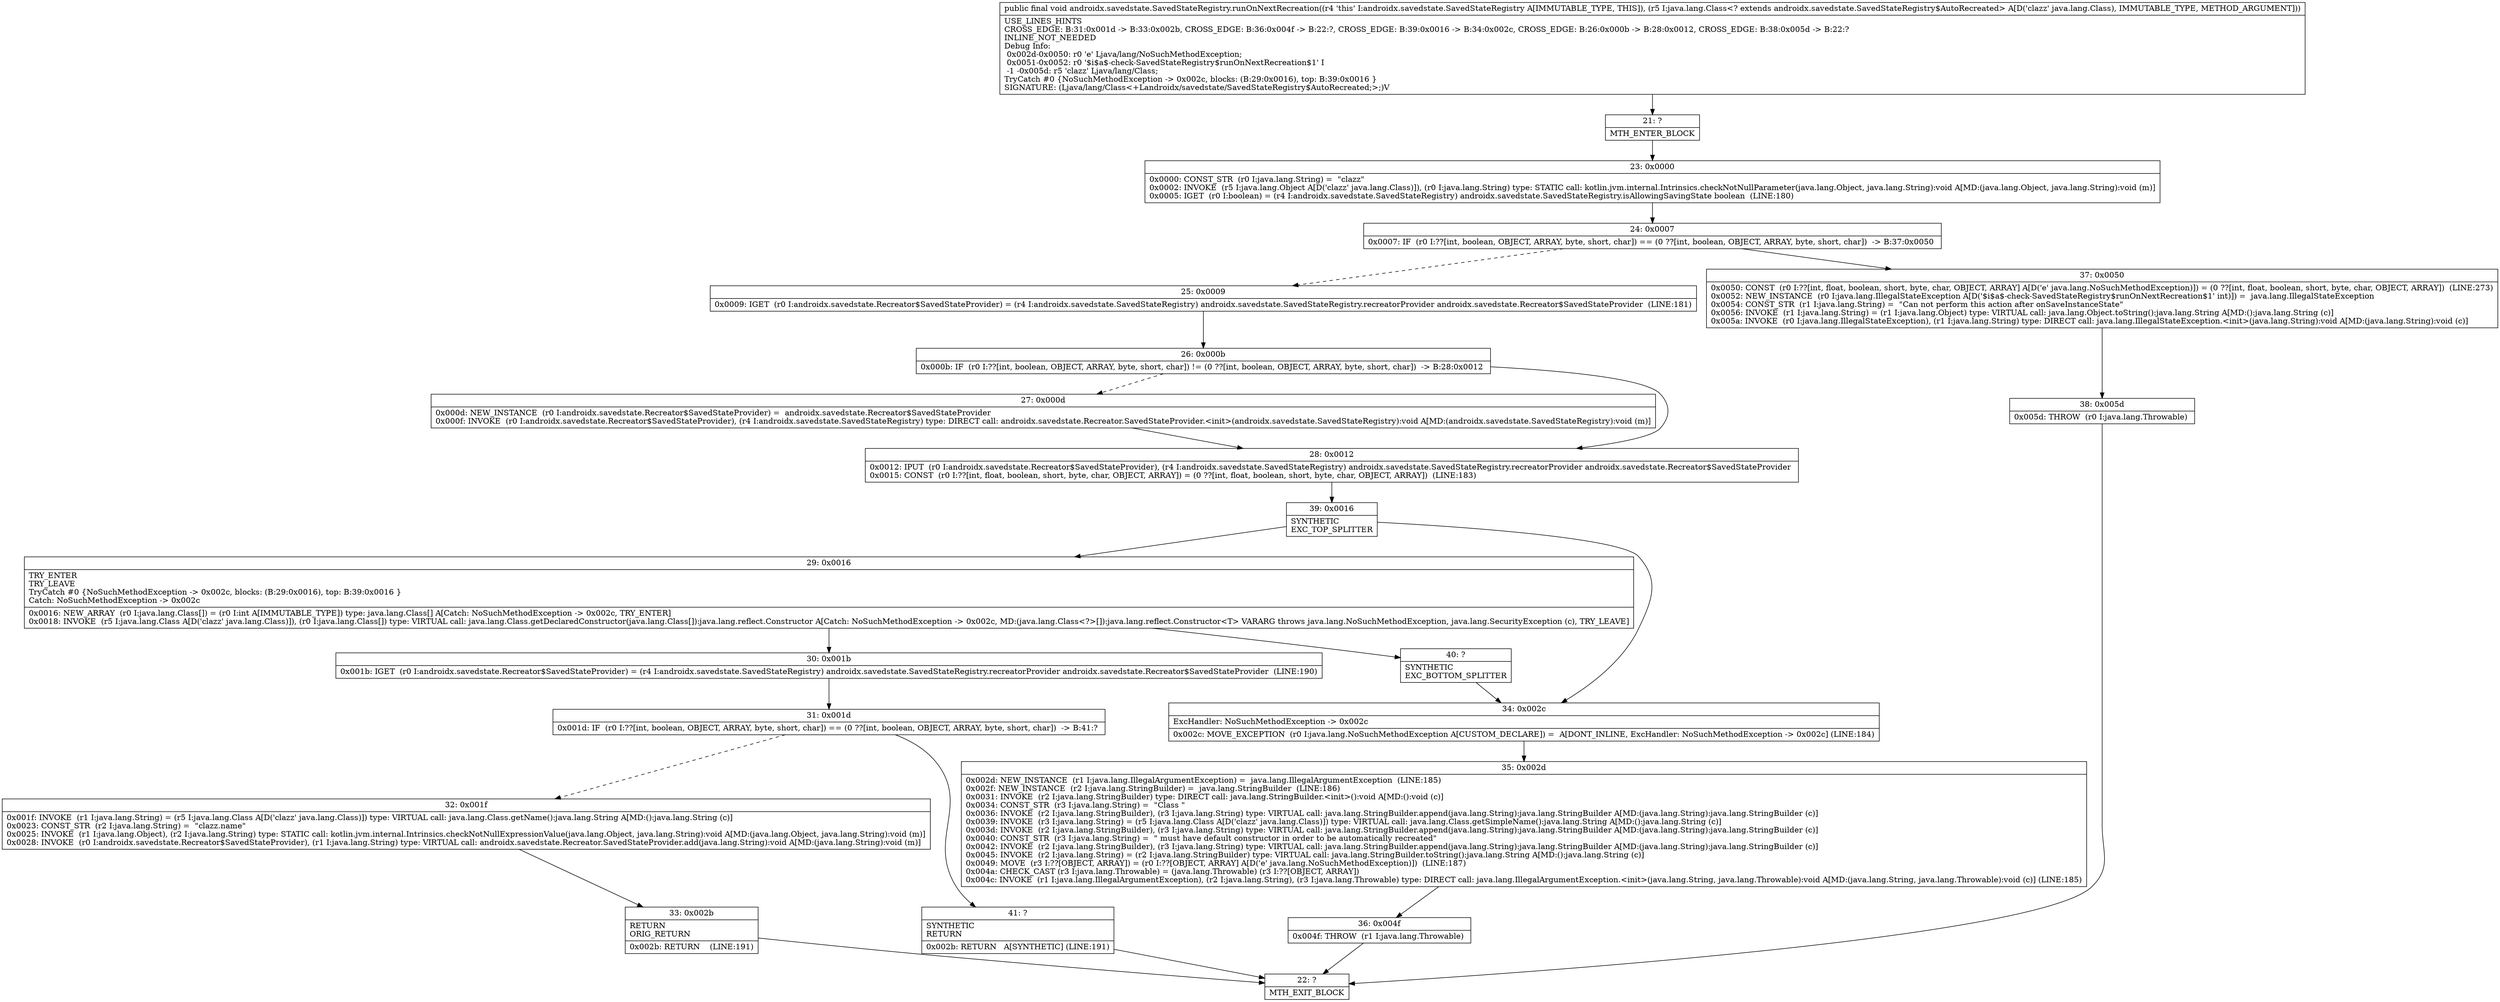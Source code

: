 digraph "CFG forandroidx.savedstate.SavedStateRegistry.runOnNextRecreation(Ljava\/lang\/Class;)V" {
Node_21 [shape=record,label="{21\:\ ?|MTH_ENTER_BLOCK\l}"];
Node_23 [shape=record,label="{23\:\ 0x0000|0x0000: CONST_STR  (r0 I:java.lang.String) =  \"clazz\" \l0x0002: INVOKE  (r5 I:java.lang.Object A[D('clazz' java.lang.Class)]), (r0 I:java.lang.String) type: STATIC call: kotlin.jvm.internal.Intrinsics.checkNotNullParameter(java.lang.Object, java.lang.String):void A[MD:(java.lang.Object, java.lang.String):void (m)]\l0x0005: IGET  (r0 I:boolean) = (r4 I:androidx.savedstate.SavedStateRegistry) androidx.savedstate.SavedStateRegistry.isAllowingSavingState boolean  (LINE:180)\l}"];
Node_24 [shape=record,label="{24\:\ 0x0007|0x0007: IF  (r0 I:??[int, boolean, OBJECT, ARRAY, byte, short, char]) == (0 ??[int, boolean, OBJECT, ARRAY, byte, short, char])  \-\> B:37:0x0050 \l}"];
Node_25 [shape=record,label="{25\:\ 0x0009|0x0009: IGET  (r0 I:androidx.savedstate.Recreator$SavedStateProvider) = (r4 I:androidx.savedstate.SavedStateRegistry) androidx.savedstate.SavedStateRegistry.recreatorProvider androidx.savedstate.Recreator$SavedStateProvider  (LINE:181)\l}"];
Node_26 [shape=record,label="{26\:\ 0x000b|0x000b: IF  (r0 I:??[int, boolean, OBJECT, ARRAY, byte, short, char]) != (0 ??[int, boolean, OBJECT, ARRAY, byte, short, char])  \-\> B:28:0x0012 \l}"];
Node_27 [shape=record,label="{27\:\ 0x000d|0x000d: NEW_INSTANCE  (r0 I:androidx.savedstate.Recreator$SavedStateProvider) =  androidx.savedstate.Recreator$SavedStateProvider \l0x000f: INVOKE  (r0 I:androidx.savedstate.Recreator$SavedStateProvider), (r4 I:androidx.savedstate.SavedStateRegistry) type: DIRECT call: androidx.savedstate.Recreator.SavedStateProvider.\<init\>(androidx.savedstate.SavedStateRegistry):void A[MD:(androidx.savedstate.SavedStateRegistry):void (m)]\l}"];
Node_28 [shape=record,label="{28\:\ 0x0012|0x0012: IPUT  (r0 I:androidx.savedstate.Recreator$SavedStateProvider), (r4 I:androidx.savedstate.SavedStateRegistry) androidx.savedstate.SavedStateRegistry.recreatorProvider androidx.savedstate.Recreator$SavedStateProvider \l0x0015: CONST  (r0 I:??[int, float, boolean, short, byte, char, OBJECT, ARRAY]) = (0 ??[int, float, boolean, short, byte, char, OBJECT, ARRAY])  (LINE:183)\l}"];
Node_39 [shape=record,label="{39\:\ 0x0016|SYNTHETIC\lEXC_TOP_SPLITTER\l}"];
Node_29 [shape=record,label="{29\:\ 0x0016|TRY_ENTER\lTRY_LEAVE\lTryCatch #0 \{NoSuchMethodException \-\> 0x002c, blocks: (B:29:0x0016), top: B:39:0x0016 \}\lCatch: NoSuchMethodException \-\> 0x002c\l|0x0016: NEW_ARRAY  (r0 I:java.lang.Class[]) = (r0 I:int A[IMMUTABLE_TYPE]) type: java.lang.Class[] A[Catch: NoSuchMethodException \-\> 0x002c, TRY_ENTER]\l0x0018: INVOKE  (r5 I:java.lang.Class A[D('clazz' java.lang.Class)]), (r0 I:java.lang.Class[]) type: VIRTUAL call: java.lang.Class.getDeclaredConstructor(java.lang.Class[]):java.lang.reflect.Constructor A[Catch: NoSuchMethodException \-\> 0x002c, MD:(java.lang.Class\<?\>[]):java.lang.reflect.Constructor\<T\> VARARG throws java.lang.NoSuchMethodException, java.lang.SecurityException (c), TRY_LEAVE]\l}"];
Node_30 [shape=record,label="{30\:\ 0x001b|0x001b: IGET  (r0 I:androidx.savedstate.Recreator$SavedStateProvider) = (r4 I:androidx.savedstate.SavedStateRegistry) androidx.savedstate.SavedStateRegistry.recreatorProvider androidx.savedstate.Recreator$SavedStateProvider  (LINE:190)\l}"];
Node_31 [shape=record,label="{31\:\ 0x001d|0x001d: IF  (r0 I:??[int, boolean, OBJECT, ARRAY, byte, short, char]) == (0 ??[int, boolean, OBJECT, ARRAY, byte, short, char])  \-\> B:41:? \l}"];
Node_32 [shape=record,label="{32\:\ 0x001f|0x001f: INVOKE  (r1 I:java.lang.String) = (r5 I:java.lang.Class A[D('clazz' java.lang.Class)]) type: VIRTUAL call: java.lang.Class.getName():java.lang.String A[MD:():java.lang.String (c)]\l0x0023: CONST_STR  (r2 I:java.lang.String) =  \"clazz.name\" \l0x0025: INVOKE  (r1 I:java.lang.Object), (r2 I:java.lang.String) type: STATIC call: kotlin.jvm.internal.Intrinsics.checkNotNullExpressionValue(java.lang.Object, java.lang.String):void A[MD:(java.lang.Object, java.lang.String):void (m)]\l0x0028: INVOKE  (r0 I:androidx.savedstate.Recreator$SavedStateProvider), (r1 I:java.lang.String) type: VIRTUAL call: androidx.savedstate.Recreator.SavedStateProvider.add(java.lang.String):void A[MD:(java.lang.String):void (m)]\l}"];
Node_33 [shape=record,label="{33\:\ 0x002b|RETURN\lORIG_RETURN\l|0x002b: RETURN    (LINE:191)\l}"];
Node_22 [shape=record,label="{22\:\ ?|MTH_EXIT_BLOCK\l}"];
Node_41 [shape=record,label="{41\:\ ?|SYNTHETIC\lRETURN\l|0x002b: RETURN   A[SYNTHETIC] (LINE:191)\l}"];
Node_40 [shape=record,label="{40\:\ ?|SYNTHETIC\lEXC_BOTTOM_SPLITTER\l}"];
Node_34 [shape=record,label="{34\:\ 0x002c|ExcHandler: NoSuchMethodException \-\> 0x002c\l|0x002c: MOVE_EXCEPTION  (r0 I:java.lang.NoSuchMethodException A[CUSTOM_DECLARE]) =  A[DONT_INLINE, ExcHandler: NoSuchMethodException \-\> 0x002c] (LINE:184)\l}"];
Node_35 [shape=record,label="{35\:\ 0x002d|0x002d: NEW_INSTANCE  (r1 I:java.lang.IllegalArgumentException) =  java.lang.IllegalArgumentException  (LINE:185)\l0x002f: NEW_INSTANCE  (r2 I:java.lang.StringBuilder) =  java.lang.StringBuilder  (LINE:186)\l0x0031: INVOKE  (r2 I:java.lang.StringBuilder) type: DIRECT call: java.lang.StringBuilder.\<init\>():void A[MD:():void (c)]\l0x0034: CONST_STR  (r3 I:java.lang.String) =  \"Class \" \l0x0036: INVOKE  (r2 I:java.lang.StringBuilder), (r3 I:java.lang.String) type: VIRTUAL call: java.lang.StringBuilder.append(java.lang.String):java.lang.StringBuilder A[MD:(java.lang.String):java.lang.StringBuilder (c)]\l0x0039: INVOKE  (r3 I:java.lang.String) = (r5 I:java.lang.Class A[D('clazz' java.lang.Class)]) type: VIRTUAL call: java.lang.Class.getSimpleName():java.lang.String A[MD:():java.lang.String (c)]\l0x003d: INVOKE  (r2 I:java.lang.StringBuilder), (r3 I:java.lang.String) type: VIRTUAL call: java.lang.StringBuilder.append(java.lang.String):java.lang.StringBuilder A[MD:(java.lang.String):java.lang.StringBuilder (c)]\l0x0040: CONST_STR  (r3 I:java.lang.String) =  \" must have default constructor in order to be automatically recreated\" \l0x0042: INVOKE  (r2 I:java.lang.StringBuilder), (r3 I:java.lang.String) type: VIRTUAL call: java.lang.StringBuilder.append(java.lang.String):java.lang.StringBuilder A[MD:(java.lang.String):java.lang.StringBuilder (c)]\l0x0045: INVOKE  (r2 I:java.lang.String) = (r2 I:java.lang.StringBuilder) type: VIRTUAL call: java.lang.StringBuilder.toString():java.lang.String A[MD:():java.lang.String (c)]\l0x0049: MOVE  (r3 I:??[OBJECT, ARRAY]) = (r0 I:??[OBJECT, ARRAY] A[D('e' java.lang.NoSuchMethodException)])  (LINE:187)\l0x004a: CHECK_CAST (r3 I:java.lang.Throwable) = (java.lang.Throwable) (r3 I:??[OBJECT, ARRAY]) \l0x004c: INVOKE  (r1 I:java.lang.IllegalArgumentException), (r2 I:java.lang.String), (r3 I:java.lang.Throwable) type: DIRECT call: java.lang.IllegalArgumentException.\<init\>(java.lang.String, java.lang.Throwable):void A[MD:(java.lang.String, java.lang.Throwable):void (c)] (LINE:185)\l}"];
Node_36 [shape=record,label="{36\:\ 0x004f|0x004f: THROW  (r1 I:java.lang.Throwable) \l}"];
Node_37 [shape=record,label="{37\:\ 0x0050|0x0050: CONST  (r0 I:??[int, float, boolean, short, byte, char, OBJECT, ARRAY] A[D('e' java.lang.NoSuchMethodException)]) = (0 ??[int, float, boolean, short, byte, char, OBJECT, ARRAY])  (LINE:273)\l0x0052: NEW_INSTANCE  (r0 I:java.lang.IllegalStateException A[D('$i$a$\-check\-SavedStateRegistry$runOnNextRecreation$1' int)]) =  java.lang.IllegalStateException \l0x0054: CONST_STR  (r1 I:java.lang.String) =  \"Can not perform this action after onSaveInstanceState\" \l0x0056: INVOKE  (r1 I:java.lang.String) = (r1 I:java.lang.Object) type: VIRTUAL call: java.lang.Object.toString():java.lang.String A[MD:():java.lang.String (c)]\l0x005a: INVOKE  (r0 I:java.lang.IllegalStateException), (r1 I:java.lang.String) type: DIRECT call: java.lang.IllegalStateException.\<init\>(java.lang.String):void A[MD:(java.lang.String):void (c)]\l}"];
Node_38 [shape=record,label="{38\:\ 0x005d|0x005d: THROW  (r0 I:java.lang.Throwable) \l}"];
MethodNode[shape=record,label="{public final void androidx.savedstate.SavedStateRegistry.runOnNextRecreation((r4 'this' I:androidx.savedstate.SavedStateRegistry A[IMMUTABLE_TYPE, THIS]), (r5 I:java.lang.Class\<? extends androidx.savedstate.SavedStateRegistry$AutoRecreated\> A[D('clazz' java.lang.Class), IMMUTABLE_TYPE, METHOD_ARGUMENT]))  | USE_LINES_HINTS\lCROSS_EDGE: B:31:0x001d \-\> B:33:0x002b, CROSS_EDGE: B:36:0x004f \-\> B:22:?, CROSS_EDGE: B:39:0x0016 \-\> B:34:0x002c, CROSS_EDGE: B:26:0x000b \-\> B:28:0x0012, CROSS_EDGE: B:38:0x005d \-\> B:22:?\lINLINE_NOT_NEEDED\lDebug Info:\l  0x002d\-0x0050: r0 'e' Ljava\/lang\/NoSuchMethodException;\l  0x0051\-0x0052: r0 '$i$a$\-check\-SavedStateRegistry$runOnNextRecreation$1' I\l  \-1 \-0x005d: r5 'clazz' Ljava\/lang\/Class;\lTryCatch #0 \{NoSuchMethodException \-\> 0x002c, blocks: (B:29:0x0016), top: B:39:0x0016 \}\lSIGNATURE: (Ljava\/lang\/Class\<+Landroidx\/savedstate\/SavedStateRegistry$AutoRecreated;\>;)V\l}"];
MethodNode -> Node_21;Node_21 -> Node_23;
Node_23 -> Node_24;
Node_24 -> Node_25[style=dashed];
Node_24 -> Node_37;
Node_25 -> Node_26;
Node_26 -> Node_27[style=dashed];
Node_26 -> Node_28;
Node_27 -> Node_28;
Node_28 -> Node_39;
Node_39 -> Node_29;
Node_39 -> Node_34;
Node_29 -> Node_30;
Node_29 -> Node_40;
Node_30 -> Node_31;
Node_31 -> Node_32[style=dashed];
Node_31 -> Node_41;
Node_32 -> Node_33;
Node_33 -> Node_22;
Node_41 -> Node_22;
Node_40 -> Node_34;
Node_34 -> Node_35;
Node_35 -> Node_36;
Node_36 -> Node_22;
Node_37 -> Node_38;
Node_38 -> Node_22;
}

